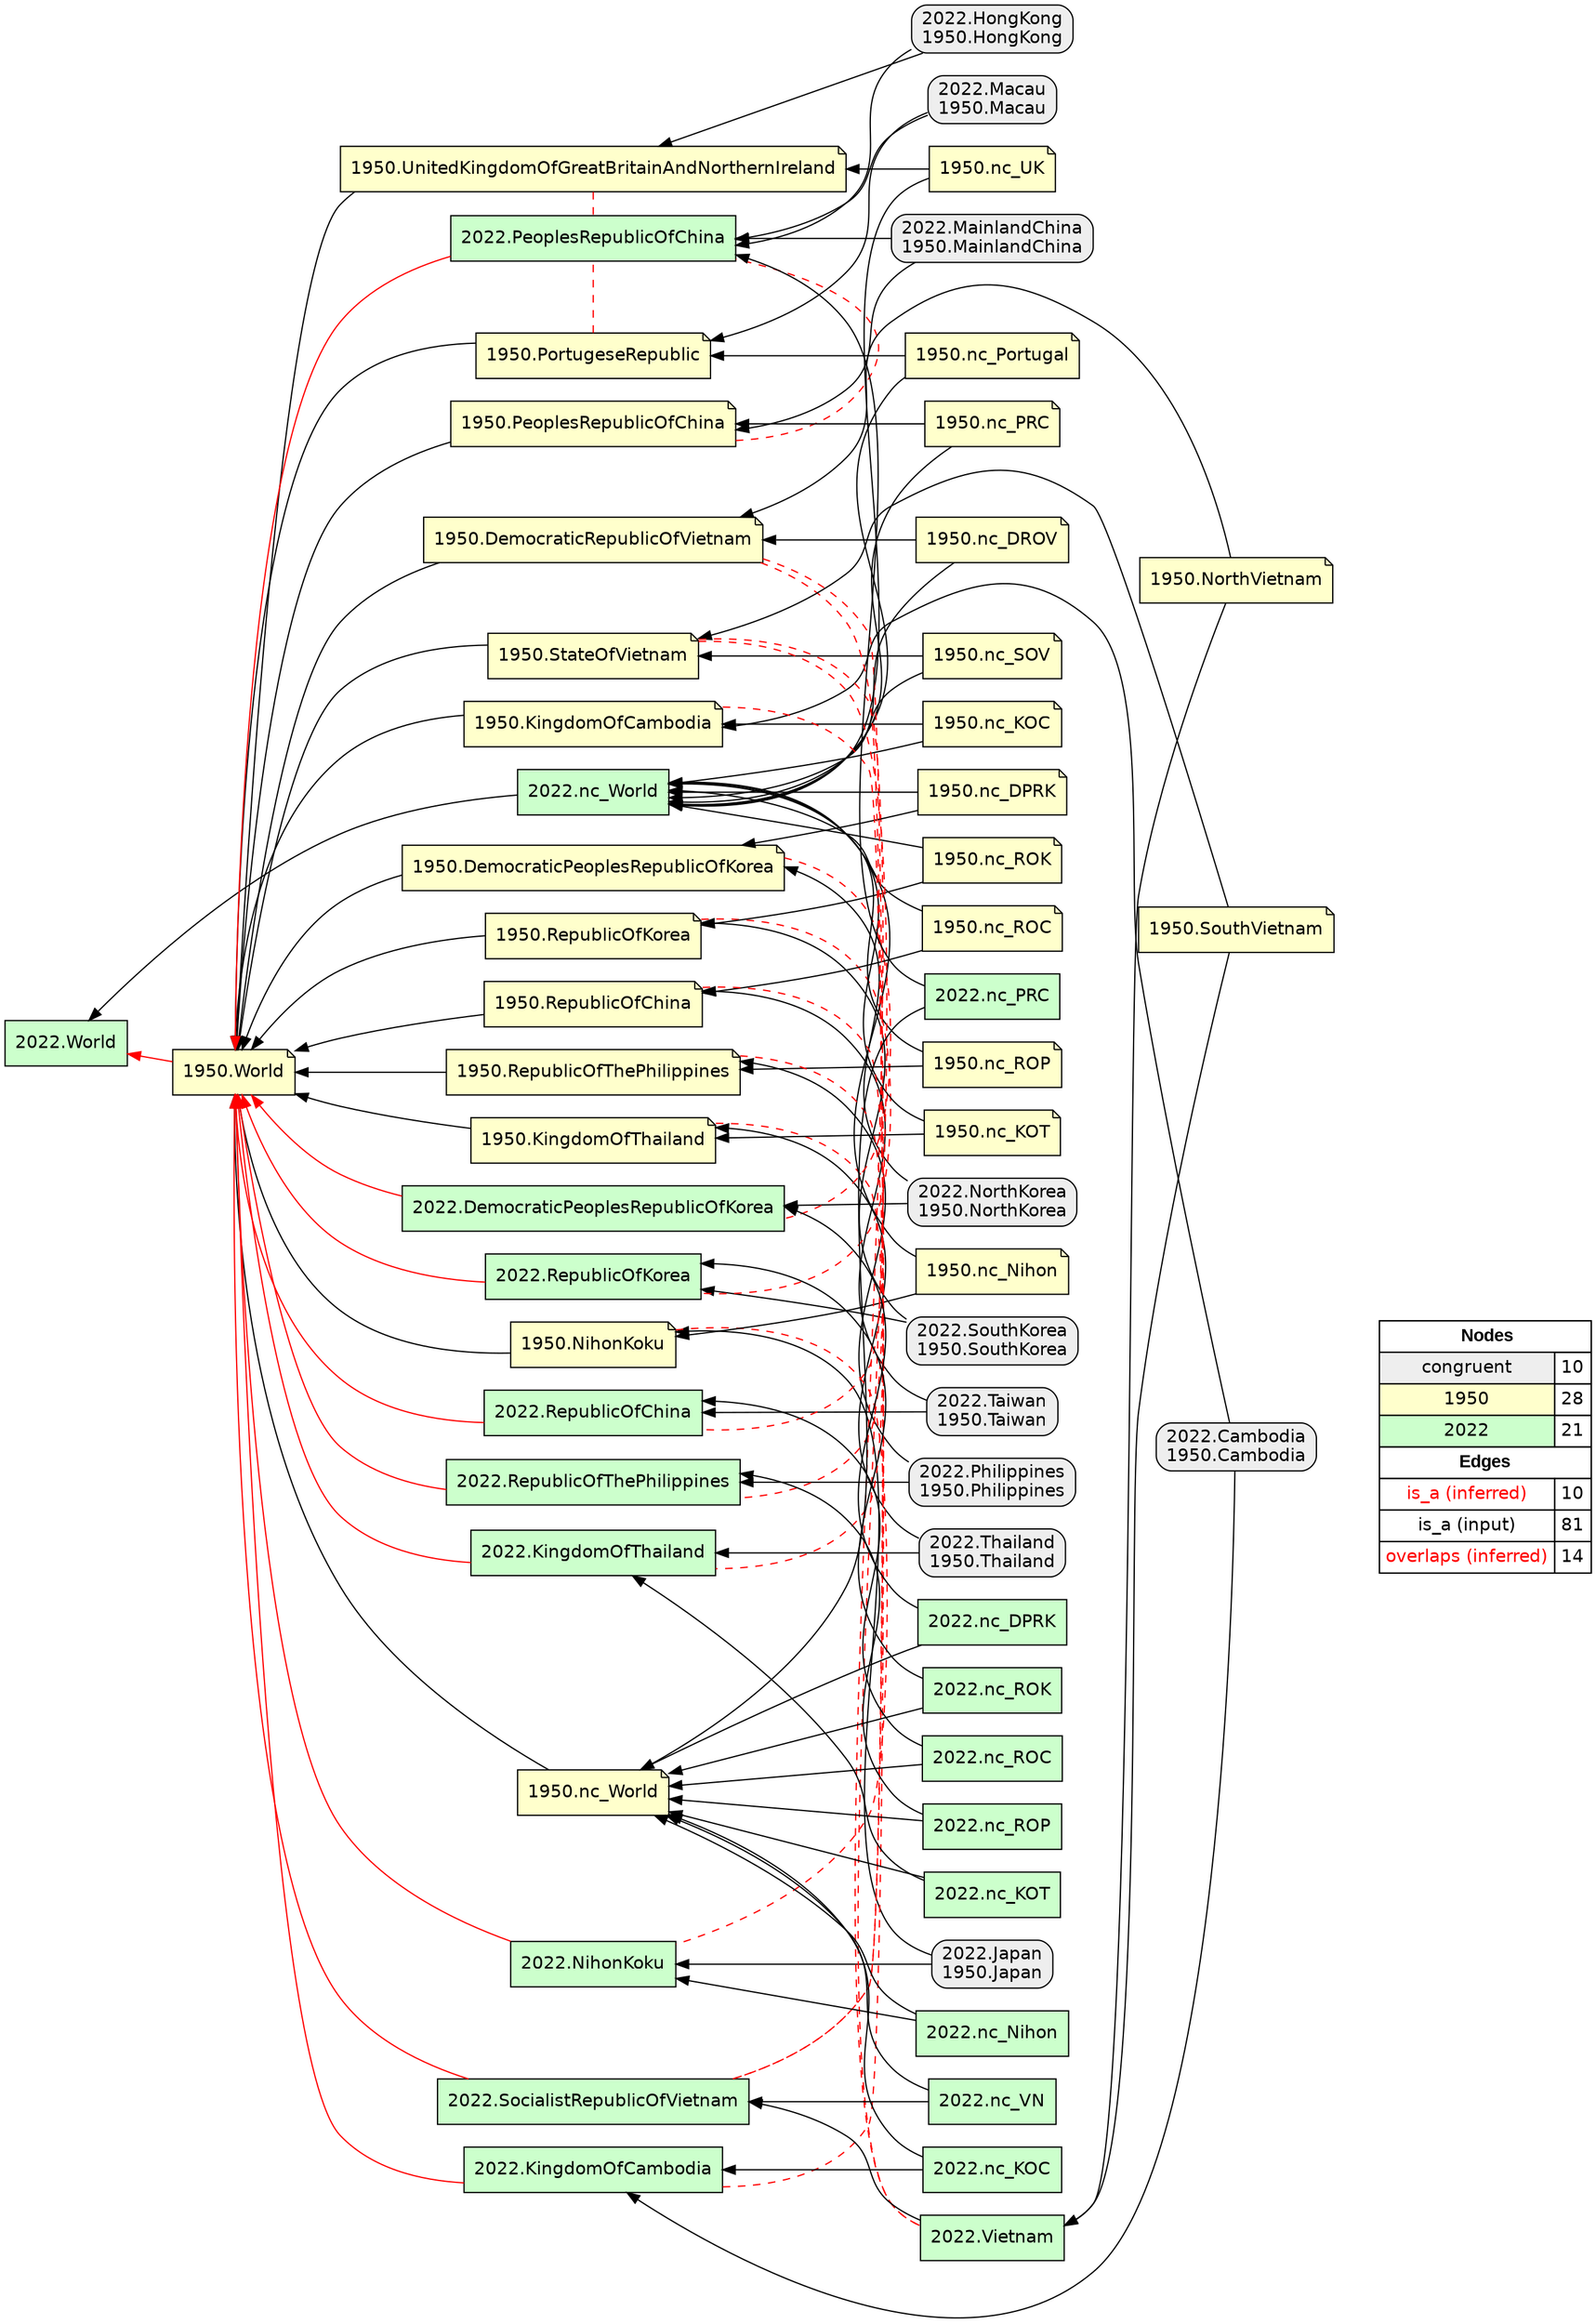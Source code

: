 digraph{
rankdir=RL
node[shape=box style="filled,rounded" fillcolor="#EEEEEE" fontname="helvetica"] 
"2022.Cambodia\n1950.Cambodia"
"2022.Macau\n1950.Macau"
"2022.Taiwan\n1950.Taiwan"
"2022.SouthKorea\n1950.SouthKorea"
"2022.Philippines\n1950.Philippines"
"2022.NorthKorea\n1950.NorthKorea"
"2022.MainlandChina\n1950.MainlandChina"
"2022.Japan\n1950.Japan"
"2022.Thailand\n1950.Thailand"
"2022.HongKong\n1950.HongKong"
node[shape=note style=filled fillcolor="#FFFFCC" fontname="helvetica"] 
"1950.World"
"1950.PeoplesRepublicOfChina"
"1950.KingdomOfThailand"
"1950.NihonKoku"
"1950.PortugeseRepublic"
"1950.nc_UK"
"1950.UnitedKingdomOfGreatBritainAndNorthernIreland"
"1950.nc_SOV"
"1950.NorthVietnam"
"1950.nc_World"
"1950.DemocraticPeoplesRepublicOfKorea"
"1950.RepublicOfKorea"
"1950.nc_PRC"
"1950.nc_ROC"
"1950.nc_ROK"
"1950.nc_ROP"
"1950.nc_Portugal"
"1950.nc_Nihon"
"1950.DemocraticRepublicOfVietnam"
"1950.nc_DPRK"
"1950.RepublicOfThePhilippines"
"1950.SouthVietnam"
"1950.nc_DROV"
"1950.nc_KOT"
"1950.nc_KOC"
"1950.RepublicOfChina"
"1950.KingdomOfCambodia"
"1950.StateOfVietnam"
node[shape=box style=filled fillcolor="#CCFFCC" fontname="helvetica"] 
"2022.nc_DPRK"
"2022.nc_VN"
"2022.SocialistRepublicOfVietnam"
"2022.RepublicOfKorea"
"2022.DemocraticPeoplesRepublicOfKorea"
"2022.nc_World"
"2022.PeoplesRepublicOfChina"
"2022.nc_ROC"
"2022.RepublicOfChina"
"2022.nc_KOT"
"2022.KingdomOfCambodia"
"2022.nc_Nihon"
"2022.Vietnam"
"2022.NihonKoku"
"2022.KingdomOfThailand"
"2022.World"
"2022.nc_PRC"
"2022.nc_ROK"
"2022.nc_KOC"
"2022.nc_ROP"
"2022.RepublicOfThePhilippines"
edge[arrowhead=normal style=solid color="#FF0000" constraint=true penwidth=1]
"2022.PeoplesRepublicOfChina" -> "1950.World"
"2022.SocialistRepublicOfVietnam" -> "1950.World"
"2022.DemocraticPeoplesRepublicOfKorea" -> "1950.World"
"2022.RepublicOfKorea" -> "1950.World"
"2022.RepublicOfThePhilippines" -> "1950.World"
"2022.NihonKoku" -> "1950.World"
"2022.KingdomOfThailand" -> "1950.World"
"2022.KingdomOfCambodia" -> "1950.World"
"1950.World" -> "2022.World"
"2022.RepublicOfChina" -> "1950.World"
edge[arrowhead=normal style=solid color="#000000" constraint=true penwidth=1]
"2022.MainlandChina\n1950.MainlandChina" -> "1950.PeoplesRepublicOfChina"
"1950.NihonKoku" -> "1950.World"
"2022.nc_ROC" -> "2022.RepublicOfChina"
"2022.nc_DPRK" -> "2022.DemocraticPeoplesRepublicOfKorea"
"1950.nc_ROP" -> "1950.RepublicOfThePhilippines"
"2022.nc_VN" -> "2022.SocialistRepublicOfVietnam"
"1950.nc_ROK" -> "2022.nc_World"
"1950.nc_ROC" -> "1950.RepublicOfChina"
"2022.nc_ROP" -> "1950.nc_World"
"1950.PortugeseRepublic" -> "1950.World"
"1950.nc_Nihon" -> "2022.nc_World"
"2022.MainlandChina\n1950.MainlandChina" -> "2022.PeoplesRepublicOfChina"
"2022.nc_ROK" -> "2022.RepublicOfKorea"
"1950.DemocraticPeoplesRepublicOfKorea" -> "1950.World"
"1950.RepublicOfKorea" -> "1950.World"
"1950.nc_KOC" -> "1950.KingdomOfCambodia"
"2022.nc_Nihon" -> "2022.NihonKoku"
"2022.Taiwan\n1950.Taiwan" -> "2022.RepublicOfChina"
"2022.Philippines\n1950.Philippines" -> "1950.RepublicOfThePhilippines"
"1950.nc_DPRK" -> "2022.nc_World"
"2022.nc_ROC" -> "1950.nc_World"
"1950.nc_World" -> "1950.World"
"2022.nc_Nihon" -> "1950.nc_World"
"2022.nc_DPRK" -> "1950.nc_World"
"2022.Macau\n1950.Macau" -> "2022.PeoplesRepublicOfChina"
"1950.NorthVietnam" -> "2022.Vietnam"
"2022.nc_KOT" -> "2022.KingdomOfThailand"
"2022.Cambodia\n1950.Cambodia" -> "1950.KingdomOfCambodia"
"2022.Philippines\n1950.Philippines" -> "2022.RepublicOfThePhilippines"
"1950.RepublicOfThePhilippines" -> "1950.World"
"1950.nc_DPRK" -> "1950.DemocraticPeoplesRepublicOfKorea"
"2022.nc_KOT" -> "1950.nc_World"
"1950.nc_PRC" -> "2022.nc_World"
"2022.Thailand\n1950.Thailand" -> "2022.KingdomOfThailand"
"2022.HongKong\n1950.HongKong" -> "1950.UnitedKingdomOfGreatBritainAndNorthernIreland"
"2022.NorthKorea\n1950.NorthKorea" -> "2022.DemocraticPeoplesRepublicOfKorea"
"1950.KingdomOfCambodia" -> "1950.World"
"2022.Macau\n1950.Macau" -> "1950.PortugeseRepublic"
"1950.nc_ROC" -> "2022.nc_World"
"1950.nc_UK" -> "2022.nc_World"
"1950.nc_SOV" -> "2022.nc_World"
"1950.nc_KOT" -> "1950.KingdomOfThailand"
"1950.NorthVietnam" -> "1950.DemocraticRepublicOfVietnam"
"1950.nc_ROK" -> "1950.RepublicOfKorea"
"1950.StateOfVietnam" -> "1950.World"
"1950.KingdomOfThailand" -> "1950.World"
"1950.SouthVietnam" -> "1950.StateOfVietnam"
"1950.nc_Portugal" -> "2022.nc_World"
"2022.Japan\n1950.Japan" -> "2022.NihonKoku"
"1950.UnitedKingdomOfGreatBritainAndNorthernIreland" -> "1950.World"
"2022.HongKong\n1950.HongKong" -> "2022.PeoplesRepublicOfChina"
"2022.Taiwan\n1950.Taiwan" -> "1950.RepublicOfChina"
"1950.RepublicOfChina" -> "1950.World"
"2022.nc_ROP" -> "2022.RepublicOfThePhilippines"
"1950.nc_Portugal" -> "1950.PortugeseRepublic"
"1950.nc_ROP" -> "2022.nc_World"
"1950.nc_Nihon" -> "1950.NihonKoku"
"2022.nc_ROK" -> "1950.nc_World"
"2022.Thailand\n1950.Thailand" -> "1950.KingdomOfThailand"
"1950.nc_KOC" -> "2022.nc_World"
"2022.nc_World" -> "2022.World"
"1950.nc_SOV" -> "1950.StateOfVietnam"
"1950.DemocraticRepublicOfVietnam" -> "1950.World"
"2022.Vietnam" -> "2022.SocialistRepublicOfVietnam"
"2022.SouthKorea\n1950.SouthKorea" -> "1950.RepublicOfKorea"
"2022.Cambodia\n1950.Cambodia" -> "2022.KingdomOfCambodia"
"1950.PeoplesRepublicOfChina" -> "1950.World"
"2022.nc_VN" -> "1950.nc_World"
"2022.Japan\n1950.Japan" -> "1950.NihonKoku"
"1950.nc_DROV" -> "2022.nc_World"
"1950.SouthVietnam" -> "2022.Vietnam"
"1950.nc_UK" -> "1950.UnitedKingdomOfGreatBritainAndNorthernIreland"
"1950.nc_PRC" -> "1950.PeoplesRepublicOfChina"
"1950.nc_DROV" -> "1950.DemocraticRepublicOfVietnam"
"2022.nc_KOC" -> "1950.nc_World"
"2022.nc_PRC" -> "1950.nc_World"
"2022.SouthKorea\n1950.SouthKorea" -> "2022.RepublicOfKorea"
"2022.nc_KOC" -> "2022.KingdomOfCambodia"
"2022.NorthKorea\n1950.NorthKorea" -> "1950.DemocraticPeoplesRepublicOfKorea"
"1950.nc_KOT" -> "2022.nc_World"
"2022.nc_PRC" -> "2022.PeoplesRepublicOfChina"
edge[arrowhead=normal style=dotted color="#000000" constraint=true penwidth=1]
edge[arrowhead=none style=dashed color="#FF0000" constraint=false penwidth=1]
"1950.DemocraticRepublicOfVietnam" -> "2022.Vietnam"
"1950.PortugeseRepublic" -> "2022.PeoplesRepublicOfChina"
"1950.RepublicOfThePhilippines" -> "2022.RepublicOfThePhilippines"
"1950.RepublicOfChina" -> "2022.RepublicOfChina"
"1950.DemocraticRepublicOfVietnam" -> "2022.SocialistRepublicOfVietnam"
"1950.DemocraticPeoplesRepublicOfKorea" -> "2022.DemocraticPeoplesRepublicOfKorea"
"1950.PeoplesRepublicOfChina" -> "2022.PeoplesRepublicOfChina"
"1950.NihonKoku" -> "2022.NihonKoku"
"1950.StateOfVietnam" -> "2022.SocialistRepublicOfVietnam"
"1950.RepublicOfKorea" -> "2022.RepublicOfKorea"
"1950.UnitedKingdomOfGreatBritainAndNorthernIreland" -> "2022.PeoplesRepublicOfChina"
"1950.KingdomOfCambodia" -> "2022.KingdomOfCambodia"
"1950.KingdomOfThailand" -> "2022.KingdomOfThailand"
"1950.StateOfVietnam" -> "2022.Vietnam"
node[shape=box] 
{rank=source Legend [fillcolor= white margin=0 label=< 
 <TABLE BORDER="0" CELLBORDER="1" CELLSPACING="0" CELLPADDING="4"> 
<TR> <TD COLSPAN="2"><font face="Arial Black"> Nodes</font></TD> </TR> 
<TR> 
 <TD bgcolor="#EEEEEE" fontname="helvetica">congruent</TD> 
 <TD>10</TD> 
 </TR> 
<TR> 
 <TD bgcolor="#FFFFCC" fontname="helvetica">1950</TD> 
 <TD>28</TD> 
 </TR> 
<TR> 
 <TD bgcolor="#CCFFCC" fontname="helvetica">2022</TD> 
 <TD>21</TD> 
 </TR> 
<TR> <TD COLSPAN="2"><font face = "Arial Black"> Edges </font></TD> </TR> 
<TR> 
 <TD><font color ="#FF0000">is_a (inferred)</font></TD><TD>10</TD>
</TR>
<TR> 
 <TD><font color ="#000000">is_a (input)</font></TD><TD>81</TD>
</TR>
<TR> 
 <TD><font color ="#FF0000">overlaps (inferred)</font></TD><TD>14</TD>
</TR>
</TABLE> 
 >] } 
}